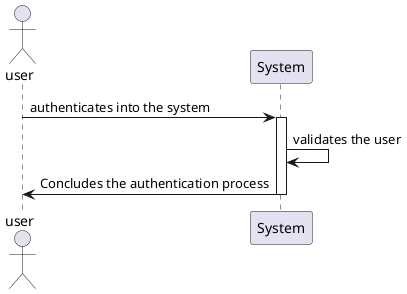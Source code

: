 @startuml
actor user
participant System

user -> System: authenticates into the system
activate System
System -> System: validates the user
System -> user: Concludes the authentication process
deactivate System



@enduml
